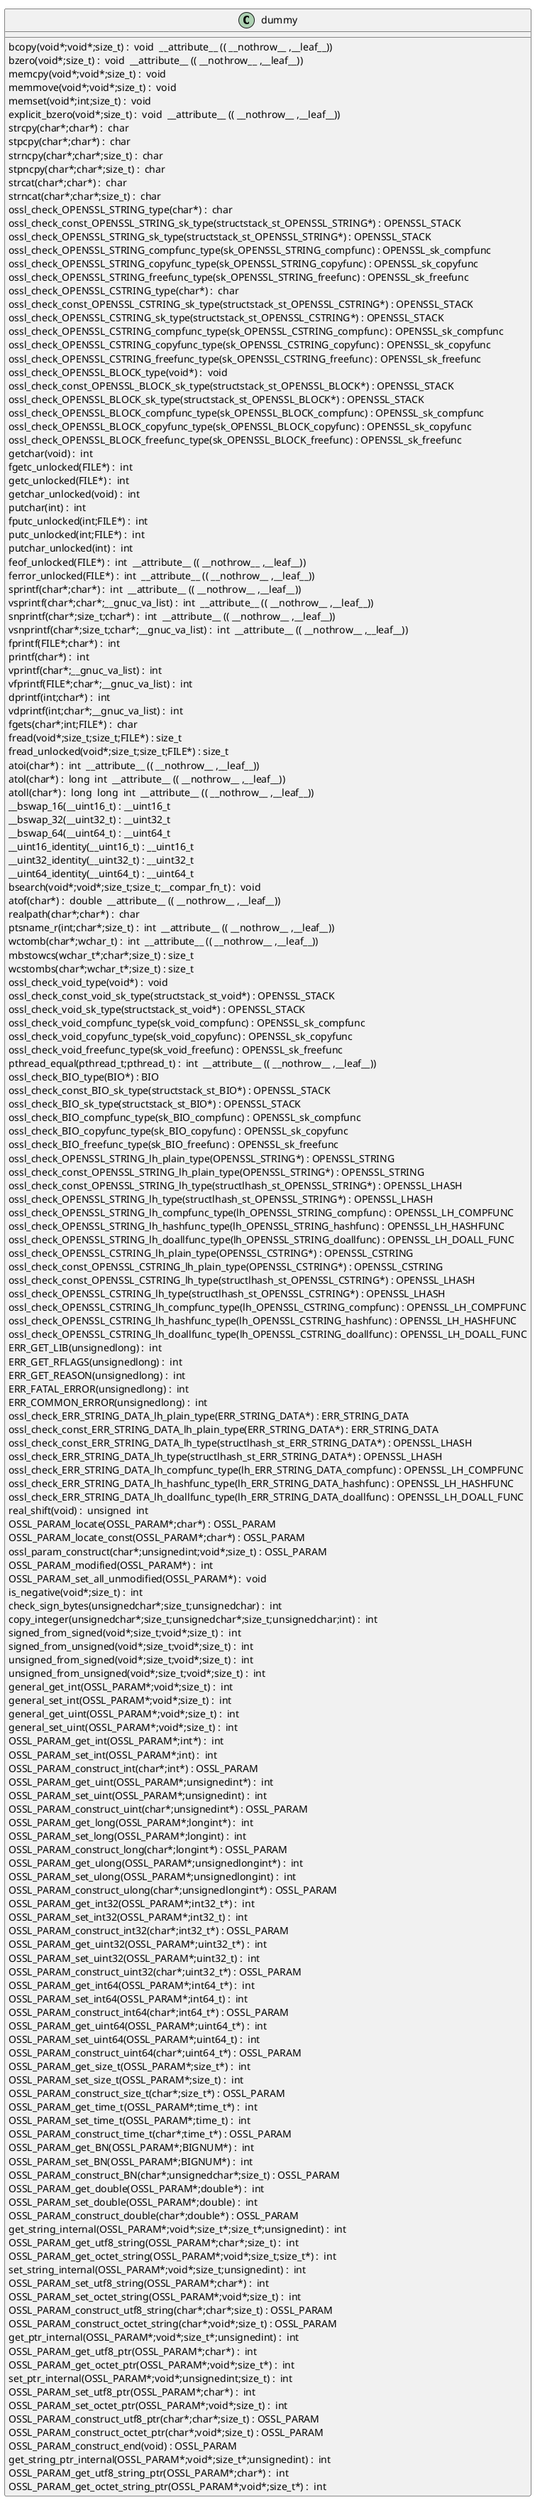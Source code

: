 @startuml
!pragma layout smetana
class dummy {
bcopy(void*;void*;size_t) :  void  __attribute__ (( __nothrow__ ,__leaf__)) [[[./../.././qc/crypto/params.c.html#298]]]
bzero(void*;size_t) :  void  __attribute__ (( __nothrow__ ,__leaf__)) [[[./../.././qc/crypto/params.c.html#305]]]
memcpy(void*;void*;size_t) :  void  [[[./../.././qc/crypto/params.c.html#346]]]
memmove(void*;void*;size_t) :  void  [[[./../.././qc/crypto/params.c.html#354]]]
memset(void*;int;size_t) :  void  [[[./../.././qc/crypto/params.c.html#361]]]
explicit_bzero(void*;size_t) :  void  __attribute__ (( __nothrow__ ,__leaf__)) [[[./../.././qc/crypto/params.c.html#374]]]
strcpy(char*;char*) :  char  [[[./../.././qc/crypto/params.c.html#381]]]
stpcpy(char*;char*) :  char  [[[./../.././qc/crypto/params.c.html#388]]]
strncpy(char*;char*;size_t) :  char  [[[./../.././qc/crypto/params.c.html#396]]]
stpncpy(char*;char*;size_t) :  char  [[[./../.././qc/crypto/params.c.html#406]]]
strcat(char*;char*) :  char  [[[./../.././qc/crypto/params.c.html#413]]]
strncat(char*;char*;size_t) :  char  [[[./../.././qc/crypto/params.c.html#420]]]
ossl_check_OPENSSL_STRING_type(char*) :  char  [[[./../.././qc/crypto/params.c.html#836]]]
ossl_check_const_OPENSSL_STRING_sk_type(structstack_st_OPENSSL_STRING*) : OPENSSL_STACK [[[./../.././qc/crypto/params.c.html#836]]]
ossl_check_OPENSSL_STRING_sk_type(structstack_st_OPENSSL_STRING*) : OPENSSL_STACK [[[./../.././qc/crypto/params.c.html#836]]]
ossl_check_OPENSSL_STRING_compfunc_type(sk_OPENSSL_STRING_compfunc) : OPENSSL_sk_compfunc [[[./../.././qc/crypto/params.c.html#836]]]
ossl_check_OPENSSL_STRING_copyfunc_type(sk_OPENSSL_STRING_copyfunc) : OPENSSL_sk_copyfunc [[[./../.././qc/crypto/params.c.html#836]]]
ossl_check_OPENSSL_STRING_freefunc_type(sk_OPENSSL_STRING_freefunc) : OPENSSL_sk_freefunc [[[./../.././qc/crypto/params.c.html#836]]]
ossl_check_OPENSSL_CSTRING_type(char*) :  char  [[[./../.././qc/crypto/params.c.html#838]]]
ossl_check_const_OPENSSL_CSTRING_sk_type(structstack_st_OPENSSL_CSTRING*) : OPENSSL_STACK [[[./../.././qc/crypto/params.c.html#838]]]
ossl_check_OPENSSL_CSTRING_sk_type(structstack_st_OPENSSL_CSTRING*) : OPENSSL_STACK [[[./../.././qc/crypto/params.c.html#838]]]
ossl_check_OPENSSL_CSTRING_compfunc_type(sk_OPENSSL_CSTRING_compfunc) : OPENSSL_sk_compfunc [[[./../.././qc/crypto/params.c.html#838]]]
ossl_check_OPENSSL_CSTRING_copyfunc_type(sk_OPENSSL_CSTRING_copyfunc) : OPENSSL_sk_copyfunc [[[./../.././qc/crypto/params.c.html#838]]]
ossl_check_OPENSSL_CSTRING_freefunc_type(sk_OPENSSL_CSTRING_freefunc) : OPENSSL_sk_freefunc [[[./../.././qc/crypto/params.c.html#838]]]
ossl_check_OPENSSL_BLOCK_type(void*) :  void  [[[./../.././qc/crypto/params.c.html#841]]]
ossl_check_const_OPENSSL_BLOCK_sk_type(structstack_st_OPENSSL_BLOCK*) : OPENSSL_STACK [[[./../.././qc/crypto/params.c.html#841]]]
ossl_check_OPENSSL_BLOCK_sk_type(structstack_st_OPENSSL_BLOCK*) : OPENSSL_STACK [[[./../.././qc/crypto/params.c.html#841]]]
ossl_check_OPENSSL_BLOCK_compfunc_type(sk_OPENSSL_BLOCK_compfunc) : OPENSSL_sk_compfunc [[[./../.././qc/crypto/params.c.html#841]]]
ossl_check_OPENSSL_BLOCK_copyfunc_type(sk_OPENSSL_BLOCK_copyfunc) : OPENSSL_sk_copyfunc [[[./../.././qc/crypto/params.c.html#841]]]
ossl_check_OPENSSL_BLOCK_freefunc_type(sk_OPENSSL_BLOCK_freefunc) : OPENSSL_sk_freefunc [[[./../.././qc/crypto/params.c.html#841]]]
getchar(void) :  int  [[[./../.././qc/crypto/params.c.html#1674]]]
fgetc_unlocked(FILE*) :  int  [[[./../.././qc/crypto/params.c.html#1683]]]
getc_unlocked(FILE*) :  int  [[[./../.././qc/crypto/params.c.html#1693]]]
getchar_unlocked(void) :  int  [[[./../.././qc/crypto/params.c.html#1700]]]
putchar(int) :  int  [[[./../.././qc/crypto/params.c.html#1709]]]
fputc_unlocked(int;FILE*) :  int  [[[./../.././qc/crypto/params.c.html#1718]]]
putc_unlocked(int;FILE*) :  int  [[[./../.././qc/crypto/params.c.html#1728]]]
putchar_unlocked(int) :  int  [[[./../.././qc/crypto/params.c.html#1735]]]
feof_unlocked(FILE*) :  int  __attribute__ (( __nothrow__ ,__leaf__)) [[[./../.././qc/crypto/params.c.html#1741]]]
ferror_unlocked(FILE*) :  int  __attribute__ (( __nothrow__ ,__leaf__)) [[[./../.././qc/crypto/params.c.html#1748]]]
sprintf(char*;char*) :  int  __attribute__ (( __nothrow__ ,__leaf__)) [[[./../.././qc/crypto/params.c.html#1767]]]
vsprintf(char*;char*;__gnuc_va_list) :  int  __attribute__ (( __nothrow__ ,__leaf__)) [[[./../.././qc/crypto/params.c.html#1780]]]
snprintf(char*;size_t;char*) :  int  __attribute__ (( __nothrow__ ,__leaf__)) [[[./../.././qc/crypto/params.c.html#1799]]]
vsnprintf(char*;size_t;char*;__gnuc_va_list) :  int  __attribute__ (( __nothrow__ ,__leaf__)) [[[./../.././qc/crypto/params.c.html#1813]]]
fprintf(FILE*;char*) :  int  [[[./../.././qc/crypto/params.c.html#1834]]]
printf(char*) :  int  [[[./../.././qc/crypto/params.c.html#1841]]]
vprintf(char*;__gnuc_va_list) :  int  [[[./../.././qc/crypto/params.c.html#1853]]]
vfprintf(FILE*;char*;__gnuc_va_list) :  int  [[[./../.././qc/crypto/params.c.html#1863]]]
dprintf(int;char*) :  int  [[[./../.././qc/crypto/params.c.html#1878]]]
vdprintf(int;char*;__gnuc_va_list) :  int  [[[./../.././qc/crypto/params.c.html#1889]]]
fgets(char*;int;FILE*) :  char  [[[./../.././qc/crypto/params.c.html#1908]]]
fread(void*;size_t;size_t;FILE*) : size_t [[[./../.././qc/crypto/params.c.html#1934]]]
fread_unlocked(void*;size_t;size_t;FILE*) : size_t [[[./../.././qc/crypto/params.c.html#1961]]]
atoi(char*) :  int  __attribute__ (( __nothrow__ ,__leaf__)) [[[./../.././qc/crypto/params.c.html#2132]]]
atol(char*) :  long  int  __attribute__ (( __nothrow__ ,__leaf__)) [[[./../.././qc/crypto/params.c.html#2137]]]
atoll(char*) :  long  long  int  __attribute__ (( __nothrow__ ,__leaf__)) [[[./../.././qc/crypto/params.c.html#2144]]]
__bswap_16(__uint16_t) : __uint16_t [[[./../.././qc/crypto/params.c.html#2291]]]
__bswap_32(__uint32_t) : __uint32_t [[[./../.././qc/crypto/params.c.html#2306]]]
__bswap_64(__uint64_t) : __uint64_t [[[./../.././qc/crypto/params.c.html#2316]]]
__uint16_identity(__uint16_t) : __uint16_t [[[./../.././qc/crypto/params.c.html#2328]]]
__uint32_identity(__uint32_t) : __uint32_t [[[./../.././qc/crypto/params.c.html#2334]]]
__uint64_identity(__uint64_t) : __uint64_t [[[./../.././qc/crypto/params.c.html#2340]]]
bsearch(void*;void*;size_t;size_t;__compar_fn_t) :  void  [[[./../.././qc/crypto/params.c.html#3008]]]
atof(char*) :  double  __attribute__ (( __nothrow__ ,__leaf__)) [[[./../.././qc/crypto/params.c.html#1]]]
realpath(char*;char*) :  char  [[[./../.././qc/crypto/params.c.html#1]]]
ptsname_r(int;char*;size_t) :  int  __attribute__ (( __nothrow__ ,__leaf__)) [[[./../.././qc/crypto/params.c.html#1]]]
wctomb(char*;wchar_t) :  int  __attribute__ (( __nothrow__ ,__leaf__)) [[[./../.././qc/crypto/params.c.html#1]]]
mbstowcs(wchar_t*;char*;size_t) : size_t [[[./../.././qc/crypto/params.c.html#1]]]
wcstombs(char*;wchar_t*;size_t) : size_t [[[./../.././qc/crypto/params.c.html#1]]]
ossl_check_void_type(void*) :  void  [[[./../.././qc/crypto/params.c.html#1]]]
ossl_check_const_void_sk_type(structstack_st_void*) : OPENSSL_STACK [[[./../.././qc/crypto/params.c.html#1]]]
ossl_check_void_sk_type(structstack_st_void*) : OPENSSL_STACK [[[./../.././qc/crypto/params.c.html#1]]]
ossl_check_void_compfunc_type(sk_void_compfunc) : OPENSSL_sk_compfunc [[[./../.././qc/crypto/params.c.html#1]]]
ossl_check_void_copyfunc_type(sk_void_copyfunc) : OPENSSL_sk_copyfunc [[[./../.././qc/crypto/params.c.html#1]]]
ossl_check_void_freefunc_type(sk_void_freefunc) : OPENSSL_sk_freefunc [[[./../.././qc/crypto/params.c.html#1]]]
pthread_equal(pthread_t;pthread_t) :  int  __attribute__ (( __nothrow__ ,__leaf__)) [[[./../.././qc/crypto/params.c.html#1]]]
ossl_check_BIO_type(BIO*) : BIO [[[./../.././qc/crypto/params.c.html#1]]]
ossl_check_const_BIO_sk_type(structstack_st_BIO*) : OPENSSL_STACK [[[./../.././qc/crypto/params.c.html#1]]]
ossl_check_BIO_sk_type(structstack_st_BIO*) : OPENSSL_STACK [[[./../.././qc/crypto/params.c.html#1]]]
ossl_check_BIO_compfunc_type(sk_BIO_compfunc) : OPENSSL_sk_compfunc [[[./../.././qc/crypto/params.c.html#1]]]
ossl_check_BIO_copyfunc_type(sk_BIO_copyfunc) : OPENSSL_sk_copyfunc [[[./../.././qc/crypto/params.c.html#1]]]
ossl_check_BIO_freefunc_type(sk_BIO_freefunc) : OPENSSL_sk_freefunc [[[./../.././qc/crypto/params.c.html#1]]]
ossl_check_OPENSSL_STRING_lh_plain_type(OPENSSL_STRING*) : OPENSSL_STRING [[[./../.././qc/crypto/params.c.html#1]]]
ossl_check_const_OPENSSL_STRING_lh_plain_type(OPENSSL_STRING*) : OPENSSL_STRING [[[./../.././qc/crypto/params.c.html#1]]]
ossl_check_const_OPENSSL_STRING_lh_type(structlhash_st_OPENSSL_STRING*) : OPENSSL_LHASH [[[./../.././qc/crypto/params.c.html#1]]]
ossl_check_OPENSSL_STRING_lh_type(structlhash_st_OPENSSL_STRING*) : OPENSSL_LHASH [[[./../.././qc/crypto/params.c.html#1]]]
ossl_check_OPENSSL_STRING_lh_compfunc_type(lh_OPENSSL_STRING_compfunc) : OPENSSL_LH_COMPFUNC [[[./../.././qc/crypto/params.c.html#1]]]
ossl_check_OPENSSL_STRING_lh_hashfunc_type(lh_OPENSSL_STRING_hashfunc) : OPENSSL_LH_HASHFUNC [[[./../.././qc/crypto/params.c.html#1]]]
ossl_check_OPENSSL_STRING_lh_doallfunc_type(lh_OPENSSL_STRING_doallfunc) : OPENSSL_LH_DOALL_FUNC [[[./../.././qc/crypto/params.c.html#1]]]
ossl_check_OPENSSL_CSTRING_lh_plain_type(OPENSSL_CSTRING*) : OPENSSL_CSTRING [[[./../.././qc/crypto/params.c.html#1]]]
ossl_check_const_OPENSSL_CSTRING_lh_plain_type(OPENSSL_CSTRING*) : OPENSSL_CSTRING [[[./../.././qc/crypto/params.c.html#1]]]
ossl_check_const_OPENSSL_CSTRING_lh_type(structlhash_st_OPENSSL_CSTRING*) : OPENSSL_LHASH [[[./../.././qc/crypto/params.c.html#1]]]
ossl_check_OPENSSL_CSTRING_lh_type(structlhash_st_OPENSSL_CSTRING*) : OPENSSL_LHASH [[[./../.././qc/crypto/params.c.html#1]]]
ossl_check_OPENSSL_CSTRING_lh_compfunc_type(lh_OPENSSL_CSTRING_compfunc) : OPENSSL_LH_COMPFUNC [[[./../.././qc/crypto/params.c.html#1]]]
ossl_check_OPENSSL_CSTRING_lh_hashfunc_type(lh_OPENSSL_CSTRING_hashfunc) : OPENSSL_LH_HASHFUNC [[[./../.././qc/crypto/params.c.html#1]]]
ossl_check_OPENSSL_CSTRING_lh_doallfunc_type(lh_OPENSSL_CSTRING_doallfunc) : OPENSSL_LH_DOALL_FUNC [[[./../.././qc/crypto/params.c.html#1]]]
ERR_GET_LIB(unsignedlong) :  int  [[[./../.././qc/crypto/params.c.html#1]]]
ERR_GET_RFLAGS(unsignedlong) :  int  [[[./../.././qc/crypto/params.c.html#1]]]
ERR_GET_REASON(unsignedlong) :  int  [[[./../.././qc/crypto/params.c.html#1]]]
ERR_FATAL_ERROR(unsignedlong) :  int  [[[./../.././qc/crypto/params.c.html#1]]]
ERR_COMMON_ERROR(unsignedlong) :  int  [[[./../.././qc/crypto/params.c.html#1]]]
ossl_check_ERR_STRING_DATA_lh_plain_type(ERR_STRING_DATA*) : ERR_STRING_DATA [[[./../.././qc/crypto/params.c.html#1]]]
ossl_check_const_ERR_STRING_DATA_lh_plain_type(ERR_STRING_DATA*) : ERR_STRING_DATA [[[./../.././qc/crypto/params.c.html#1]]]
ossl_check_const_ERR_STRING_DATA_lh_type(structlhash_st_ERR_STRING_DATA*) : OPENSSL_LHASH [[[./../.././qc/crypto/params.c.html#1]]]
ossl_check_ERR_STRING_DATA_lh_type(structlhash_st_ERR_STRING_DATA*) : OPENSSL_LHASH [[[./../.././qc/crypto/params.c.html#1]]]
ossl_check_ERR_STRING_DATA_lh_compfunc_type(lh_ERR_STRING_DATA_compfunc) : OPENSSL_LH_COMPFUNC [[[./../.././qc/crypto/params.c.html#1]]]
ossl_check_ERR_STRING_DATA_lh_hashfunc_type(lh_ERR_STRING_DATA_hashfunc) : OPENSSL_LH_HASHFUNC [[[./../.././qc/crypto/params.c.html#1]]]
ossl_check_ERR_STRING_DATA_lh_doallfunc_type(lh_ERR_STRING_DATA_doallfunc) : OPENSSL_LH_DOALL_FUNC [[[./../.././qc/crypto/params.c.html#1]]]
real_shift(void) :  unsigned  int  [[[./../.././qc/crypto/params.c.html#1]]]
OSSL_PARAM_locate(OSSL_PARAM*;char*) : OSSL_PARAM [[[./../.././qc/crypto/params.c.html#1]]]
OSSL_PARAM_locate_const(OSSL_PARAM*;char*) : OSSL_PARAM [[[./../.././qc/crypto/params.c.html#1]]]
ossl_param_construct(char*;unsignedint;void*;size_t) : OSSL_PARAM [[[./../.././qc/crypto/params.c.html#1]]]
OSSL_PARAM_modified(OSSL_PARAM*) :  int  [[[./../.././qc/crypto/params.c.html#1]]]
OSSL_PARAM_set_all_unmodified(OSSL_PARAM*) :  void  [[[./../.././qc/crypto/params.c.html#1]]]
is_negative(void*;size_t) :  int  [[[./../.././qc/crypto/params.c.html#1]]]
check_sign_bytes(unsignedchar*;size_t;unsignedchar) :  int  [[[./../.././qc/crypto/params.c.html#1]]]
copy_integer(unsignedchar*;size_t;unsignedchar*;size_t;unsignedchar;int) :  int  [[[./../.././qc/crypto/params.c.html#1]]]
signed_from_signed(void*;size_t;void*;size_t) :  int  [[[./../.././qc/crypto/params.c.html#1]]]
signed_from_unsigned(void*;size_t;void*;size_t) :  int  [[[./../.././qc/crypto/params.c.html#1]]]
unsigned_from_signed(void*;size_t;void*;size_t) :  int  [[[./../.././qc/crypto/params.c.html#1]]]
unsigned_from_unsigned(void*;size_t;void*;size_t) :  int  [[[./../.././qc/crypto/params.c.html#1]]]
general_get_int(OSSL_PARAM*;void*;size_t) :  int  [[[./../.././qc/crypto/params.c.html#1]]]
general_set_int(OSSL_PARAM*;void*;size_t) :  int  [[[./../.././qc/crypto/params.c.html#1]]]
general_get_uint(OSSL_PARAM*;void*;size_t) :  int  [[[./../.././qc/crypto/params.c.html#1]]]
general_set_uint(OSSL_PARAM*;void*;size_t) :  int  [[[./../.././qc/crypto/params.c.html#1]]]
OSSL_PARAM_get_int(OSSL_PARAM*;int*) :  int  [[[./../.././qc/crypto/params.c.html#1]]]
OSSL_PARAM_set_int(OSSL_PARAM*;int) :  int  [[[./../.././qc/crypto/params.c.html#1]]]
OSSL_PARAM_construct_int(char*;int*) : OSSL_PARAM [[[./../.././qc/crypto/params.c.html#1]]]
OSSL_PARAM_get_uint(OSSL_PARAM*;unsignedint*) :  int  [[[./../.././qc/crypto/params.c.html#1]]]
OSSL_PARAM_set_uint(OSSL_PARAM*;unsignedint) :  int  [[[./../.././qc/crypto/params.c.html#1]]]
OSSL_PARAM_construct_uint(char*;unsignedint*) : OSSL_PARAM [[[./../.././qc/crypto/params.c.html#1]]]
OSSL_PARAM_get_long(OSSL_PARAM*;longint*) :  int  [[[./../.././qc/crypto/params.c.html#1]]]
OSSL_PARAM_set_long(OSSL_PARAM*;longint) :  int  [[[./../.././qc/crypto/params.c.html#1]]]
OSSL_PARAM_construct_long(char*;longint*) : OSSL_PARAM [[[./../.././qc/crypto/params.c.html#1]]]
OSSL_PARAM_get_ulong(OSSL_PARAM*;unsignedlongint*) :  int  [[[./../.././qc/crypto/params.c.html#1]]]
OSSL_PARAM_set_ulong(OSSL_PARAM*;unsignedlongint) :  int  [[[./../.././qc/crypto/params.c.html#1]]]
OSSL_PARAM_construct_ulong(char*;unsignedlongint*) : OSSL_PARAM [[[./../.././qc/crypto/params.c.html#1]]]
OSSL_PARAM_get_int32(OSSL_PARAM*;int32_t*) :  int  [[[./../.././qc/crypto/params.c.html#1]]]
OSSL_PARAM_set_int32(OSSL_PARAM*;int32_t) :  int  [[[./../.././qc/crypto/params.c.html#1]]]
OSSL_PARAM_construct_int32(char*;int32_t*) : OSSL_PARAM [[[./../.././qc/crypto/params.c.html#1]]]
OSSL_PARAM_get_uint32(OSSL_PARAM*;uint32_t*) :  int  [[[./../.././qc/crypto/params.c.html#1]]]
OSSL_PARAM_set_uint32(OSSL_PARAM*;uint32_t) :  int  [[[./../.././qc/crypto/params.c.html#1]]]
OSSL_PARAM_construct_uint32(char*;uint32_t*) : OSSL_PARAM [[[./../.././qc/crypto/params.c.html#1]]]
OSSL_PARAM_get_int64(OSSL_PARAM*;int64_t*) :  int  [[[./../.././qc/crypto/params.c.html#1]]]
OSSL_PARAM_set_int64(OSSL_PARAM*;int64_t) :  int  [[[./../.././qc/crypto/params.c.html#1]]]
OSSL_PARAM_construct_int64(char*;int64_t*) : OSSL_PARAM [[[./../.././qc/crypto/params.c.html#1]]]
OSSL_PARAM_get_uint64(OSSL_PARAM*;uint64_t*) :  int  [[[./../.././qc/crypto/params.c.html#1]]]
OSSL_PARAM_set_uint64(OSSL_PARAM*;uint64_t) :  int  [[[./../.././qc/crypto/params.c.html#1]]]
OSSL_PARAM_construct_uint64(char*;uint64_t*) : OSSL_PARAM [[[./../.././qc/crypto/params.c.html#1]]]
OSSL_PARAM_get_size_t(OSSL_PARAM*;size_t*) :  int  [[[./../.././qc/crypto/params.c.html#1]]]
OSSL_PARAM_set_size_t(OSSL_PARAM*;size_t) :  int  [[[./../.././qc/crypto/params.c.html#1]]]
OSSL_PARAM_construct_size_t(char*;size_t*) : OSSL_PARAM [[[./../.././qc/crypto/params.c.html#1]]]
OSSL_PARAM_get_time_t(OSSL_PARAM*;time_t*) :  int  [[[./../.././qc/crypto/params.c.html#1]]]
OSSL_PARAM_set_time_t(OSSL_PARAM*;time_t) :  int  [[[./../.././qc/crypto/params.c.html#1]]]
OSSL_PARAM_construct_time_t(char*;time_t*) : OSSL_PARAM [[[./../.././qc/crypto/params.c.html#1]]]
OSSL_PARAM_get_BN(OSSL_PARAM*;BIGNUM*) :  int  [[[./../.././qc/crypto/params.c.html#1]]]
OSSL_PARAM_set_BN(OSSL_PARAM*;BIGNUM*) :  int  [[[./../.././qc/crypto/params.c.html#1]]]
OSSL_PARAM_construct_BN(char*;unsignedchar*;size_t) : OSSL_PARAM [[[./../.././qc/crypto/params.c.html#1]]]
OSSL_PARAM_get_double(OSSL_PARAM*;double*) :  int  [[[./../.././qc/crypto/params.c.html#1]]]
OSSL_PARAM_set_double(OSSL_PARAM*;double) :  int  [[[./../.././qc/crypto/params.c.html#1]]]
OSSL_PARAM_construct_double(char*;double*) : OSSL_PARAM [[[./../.././qc/crypto/params.c.html#1]]]
get_string_internal(OSSL_PARAM*;void*;size_t*;size_t*;unsignedint) :  int  [[[./../.././qc/crypto/params.c.html#1]]]
OSSL_PARAM_get_utf8_string(OSSL_PARAM*;char*;size_t) :  int  [[[./../.././qc/crypto/params.c.html#1]]]
OSSL_PARAM_get_octet_string(OSSL_PARAM*;void*;size_t;size_t*) :  int  [[[./../.././qc/crypto/params.c.html#1]]]
set_string_internal(OSSL_PARAM*;void*;size_t;unsignedint) :  int  [[[./../.././qc/crypto/params.c.html#1]]]
OSSL_PARAM_set_utf8_string(OSSL_PARAM*;char*) :  int  [[[./../.././qc/crypto/params.c.html#1]]]
OSSL_PARAM_set_octet_string(OSSL_PARAM*;void*;size_t) :  int  [[[./../.././qc/crypto/params.c.html#1]]]
OSSL_PARAM_construct_utf8_string(char*;char*;size_t) : OSSL_PARAM [[[./../.././qc/crypto/params.c.html#1]]]
OSSL_PARAM_construct_octet_string(char*;void*;size_t) : OSSL_PARAM [[[./../.././qc/crypto/params.c.html#1]]]
get_ptr_internal(OSSL_PARAM*;void*;size_t*;unsignedint) :  int  [[[./../.././qc/crypto/params.c.html#1]]]
OSSL_PARAM_get_utf8_ptr(OSSL_PARAM*;char*) :  int  [[[./../.././qc/crypto/params.c.html#1]]]
OSSL_PARAM_get_octet_ptr(OSSL_PARAM*;void*;size_t*) :  int  [[[./../.././qc/crypto/params.c.html#1]]]
set_ptr_internal(OSSL_PARAM*;void*;unsignedint;size_t) :  int  [[[./../.././qc/crypto/params.c.html#1]]]
OSSL_PARAM_set_utf8_ptr(OSSL_PARAM*;char*) :  int  [[[./../.././qc/crypto/params.c.html#1]]]
OSSL_PARAM_set_octet_ptr(OSSL_PARAM*;void*;size_t) :  int  [[[./../.././qc/crypto/params.c.html#1]]]
OSSL_PARAM_construct_utf8_ptr(char*;char*;size_t) : OSSL_PARAM [[[./../.././qc/crypto/params.c.html#1]]]
OSSL_PARAM_construct_octet_ptr(char*;void*;size_t) : OSSL_PARAM [[[./../.././qc/crypto/params.c.html#1]]]
OSSL_PARAM_construct_end(void) : OSSL_PARAM [[[./../.././qc/crypto/params.c.html#1]]]
get_string_ptr_internal(OSSL_PARAM*;void*;size_t*;unsignedint) :  int  [[[./../.././qc/crypto/params.c.html#1]]]
OSSL_PARAM_get_utf8_string_ptr(OSSL_PARAM*;char*) :  int  [[[./../.././qc/crypto/params.c.html#1]]]
OSSL_PARAM_get_octet_string_ptr(OSSL_PARAM*;void*;size_t*) :  int  [[[./../.././qc/crypto/params.c.html#1]]]
} 
@enduml
